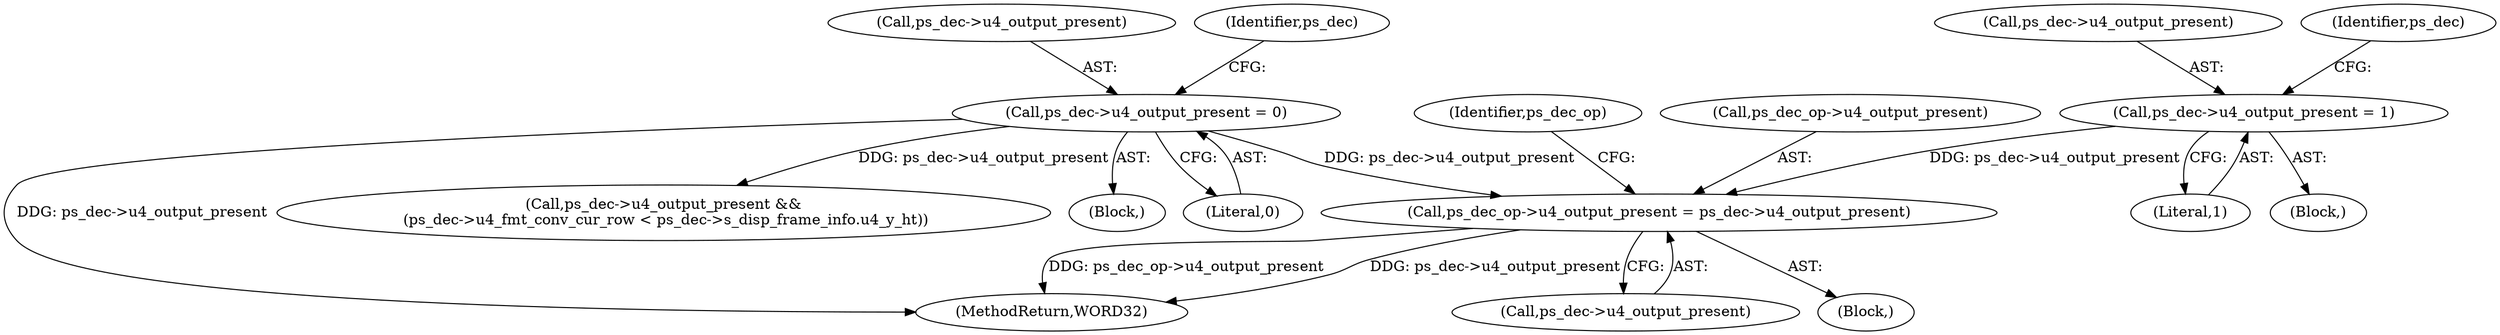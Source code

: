 digraph "0_Android_326fe991a4b7971e8aeaf4ac775491dd8abd85bb@pointer" {
"1000798" [label="(Call,ps_dec_op->u4_output_present = ps_dec->u4_output_present)"];
"1000337" [label="(Call,ps_dec->u4_output_present = 0)"];
"1000764" [label="(Call,ps_dec->u4_output_present = 1)"];
"1000799" [label="(Call,ps_dec_op->u4_output_present)"];
"1000768" [label="(Literal,1)"];
"1000337" [label="(Call,ps_dec->u4_output_present = 0)"];
"1000807" [label="(Identifier,ps_dec_op)"];
"1000764" [label="(Call,ps_dec->u4_output_present = 1)"];
"1000802" [label="(Call,ps_dec->u4_output_present)"];
"1000338" [label="(Call,ps_dec->u4_output_present)"];
"1000151" [label="(Block,)"];
"1000765" [label="(Call,ps_dec->u4_output_present)"];
"1000341" [label="(Literal,0)"];
"1000770" [label="(Identifier,ps_dec)"];
"1002031" [label="(Call,ps_dec->u4_output_present &&\n (ps_dec->u4_fmt_conv_cur_row < ps_dec->s_disp_frame_info.u4_y_ht))"];
"1000345" [label="(Identifier,ps_dec)"];
"1000798" [label="(Call,ps_dec_op->u4_output_present = ps_dec->u4_output_present)"];
"1002147" [label="(MethodReturn,WORD32)"];
"1000730" [label="(Block,)"];
"1000712" [label="(Block,)"];
"1000798" -> "1000712"  [label="AST: "];
"1000798" -> "1000802"  [label="CFG: "];
"1000799" -> "1000798"  [label="AST: "];
"1000802" -> "1000798"  [label="AST: "];
"1000807" -> "1000798"  [label="CFG: "];
"1000798" -> "1002147"  [label="DDG: ps_dec->u4_output_present"];
"1000798" -> "1002147"  [label="DDG: ps_dec_op->u4_output_present"];
"1000337" -> "1000798"  [label="DDG: ps_dec->u4_output_present"];
"1000764" -> "1000798"  [label="DDG: ps_dec->u4_output_present"];
"1000337" -> "1000151"  [label="AST: "];
"1000337" -> "1000341"  [label="CFG: "];
"1000338" -> "1000337"  [label="AST: "];
"1000341" -> "1000337"  [label="AST: "];
"1000345" -> "1000337"  [label="CFG: "];
"1000337" -> "1002147"  [label="DDG: ps_dec->u4_output_present"];
"1000337" -> "1002031"  [label="DDG: ps_dec->u4_output_present"];
"1000764" -> "1000730"  [label="AST: "];
"1000764" -> "1000768"  [label="CFG: "];
"1000765" -> "1000764"  [label="AST: "];
"1000768" -> "1000764"  [label="AST: "];
"1000770" -> "1000764"  [label="CFG: "];
}
